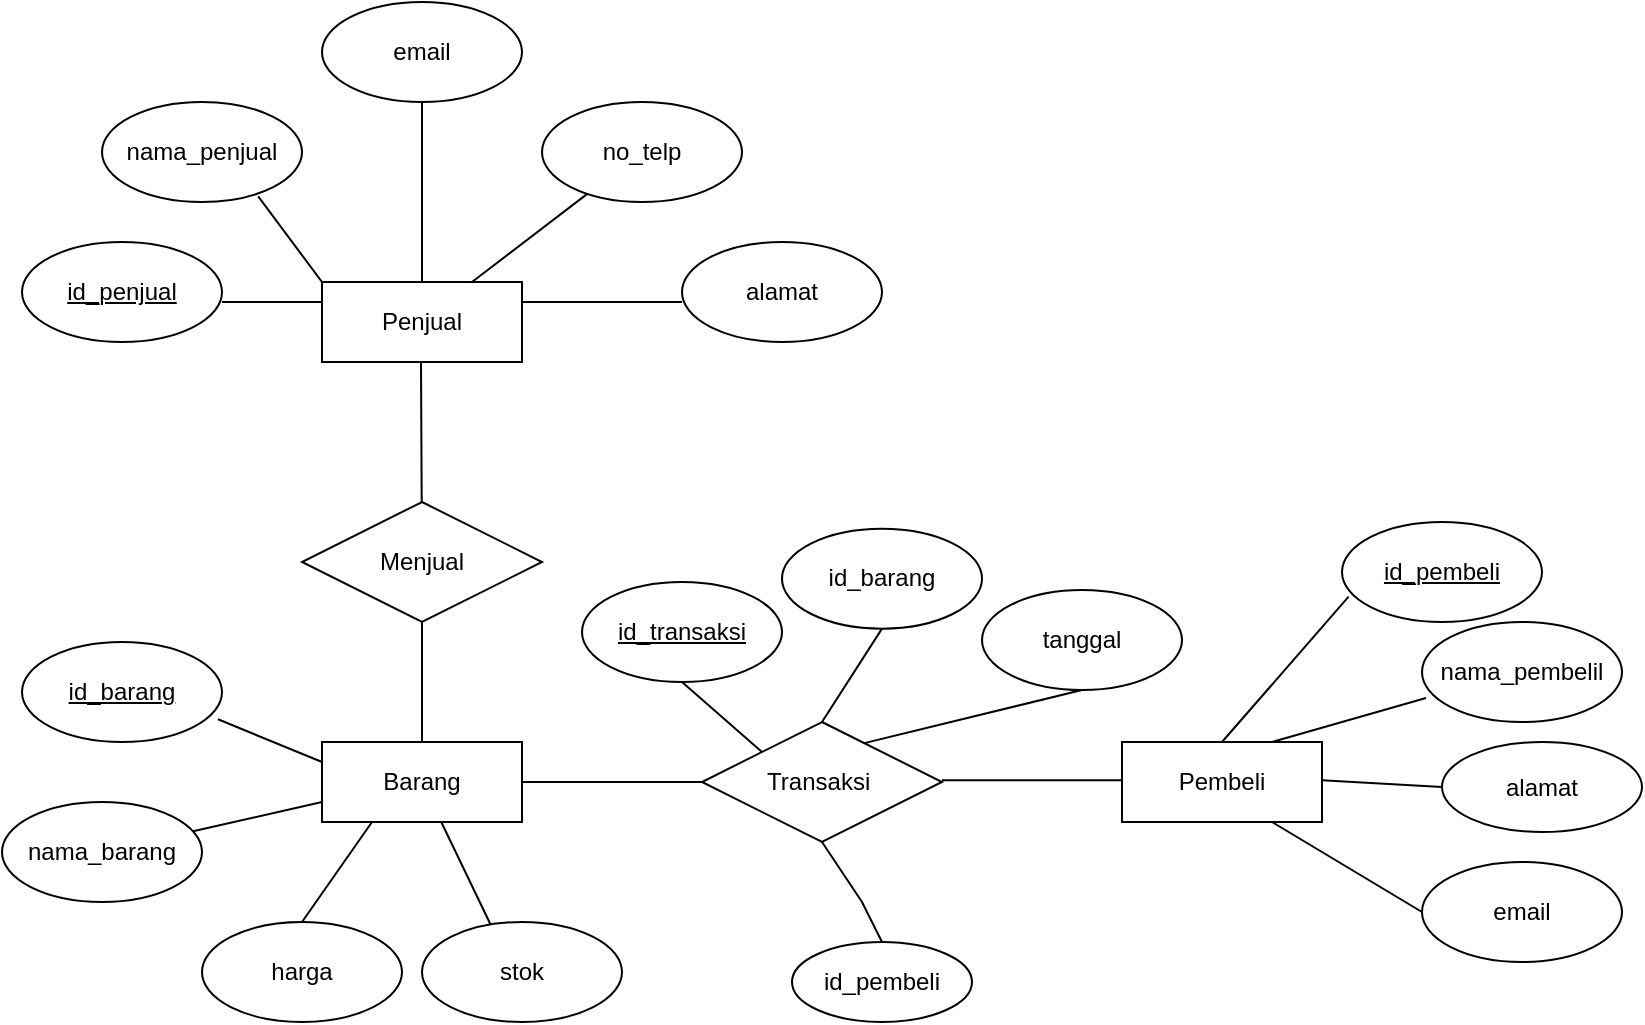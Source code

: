 <mxfile version="20.6.0" type="github">
  <diagram id="C4MIaizf-qjDwHlQ6Ev2" name="Halaman-1">
    <mxGraphModel dx="1684" dy="550" grid="1" gridSize="10" guides="1" tooltips="1" connect="1" arrows="1" fold="1" page="1" pageScale="1" pageWidth="1169" pageHeight="827" math="0" shadow="0">
      <root>
        <mxCell id="0" />
        <mxCell id="1" parent="0" />
        <mxCell id="rWf6ZJCEevyrpwsMUmKh-15" value="Penjual" style="whiteSpace=wrap;html=1;align=center;" vertex="1" parent="1">
          <mxGeometry x="110" y="210" width="100" height="40" as="geometry" />
        </mxCell>
        <mxCell id="rWf6ZJCEevyrpwsMUmKh-16" value="" style="endArrow=none;html=1;rounded=0;entryX=0;entryY=0;entryDx=0;entryDy=0;exitX=0.781;exitY=0.944;exitDx=0;exitDy=0;exitPerimeter=0;" edge="1" parent="1" source="rWf6ZJCEevyrpwsMUmKh-18" target="rWf6ZJCEevyrpwsMUmKh-15">
          <mxGeometry relative="1" as="geometry">
            <mxPoint x="80" y="170" as="sourcePoint" />
            <mxPoint x="120" y="200" as="targetPoint" />
          </mxGeometry>
        </mxCell>
        <mxCell id="rWf6ZJCEevyrpwsMUmKh-17" value="&lt;u&gt;id_penjual&lt;/u&gt;" style="ellipse;whiteSpace=wrap;html=1;align=center;" vertex="1" parent="1">
          <mxGeometry x="-40" y="190" width="100" height="50" as="geometry" />
        </mxCell>
        <mxCell id="rWf6ZJCEevyrpwsMUmKh-18" value="nama_penjual" style="ellipse;whiteSpace=wrap;html=1;align=center;" vertex="1" parent="1">
          <mxGeometry y="120" width="100" height="50" as="geometry" />
        </mxCell>
        <mxCell id="rWf6ZJCEevyrpwsMUmKh-19" value="" style="endArrow=none;html=1;rounded=0;entryX=0;entryY=0.25;entryDx=0;entryDy=0;" edge="1" parent="1" target="rWf6ZJCEevyrpwsMUmKh-15">
          <mxGeometry relative="1" as="geometry">
            <mxPoint x="60" y="220" as="sourcePoint" />
            <mxPoint x="110" y="220" as="targetPoint" />
          </mxGeometry>
        </mxCell>
        <mxCell id="rWf6ZJCEevyrpwsMUmKh-20" value="" style="endArrow=none;html=1;rounded=0;" edge="1" parent="1" source="rWf6ZJCEevyrpwsMUmKh-21">
          <mxGeometry relative="1" as="geometry">
            <mxPoint x="158" y="120" as="sourcePoint" />
            <mxPoint x="160" y="210" as="targetPoint" />
          </mxGeometry>
        </mxCell>
        <mxCell id="rWf6ZJCEevyrpwsMUmKh-21" value="email" style="ellipse;whiteSpace=wrap;html=1;align=center;" vertex="1" parent="1">
          <mxGeometry x="110" y="70" width="100" height="50" as="geometry" />
        </mxCell>
        <mxCell id="rWf6ZJCEevyrpwsMUmKh-25" value="" style="endArrow=none;html=1;rounded=0;entryX=0.75;entryY=0;entryDx=0;entryDy=0;" edge="1" parent="1" source="rWf6ZJCEevyrpwsMUmKh-26" target="rWf6ZJCEevyrpwsMUmKh-15">
          <mxGeometry relative="1" as="geometry">
            <mxPoint x="260" y="160" as="sourcePoint" />
            <mxPoint x="170" y="220" as="targetPoint" />
          </mxGeometry>
        </mxCell>
        <mxCell id="rWf6ZJCEevyrpwsMUmKh-26" value="no_telp" style="ellipse;whiteSpace=wrap;html=1;align=center;" vertex="1" parent="1">
          <mxGeometry x="220" y="120" width="100" height="50" as="geometry" />
        </mxCell>
        <mxCell id="rWf6ZJCEevyrpwsMUmKh-28" value="" style="endArrow=none;html=1;rounded=0;entryX=1;entryY=0.25;entryDx=0;entryDy=0;" edge="1" parent="1" target="rWf6ZJCEevyrpwsMUmKh-15">
          <mxGeometry relative="1" as="geometry">
            <mxPoint x="290" y="220" as="sourcePoint" />
            <mxPoint x="240" y="220" as="targetPoint" />
            <Array as="points" />
          </mxGeometry>
        </mxCell>
        <mxCell id="rWf6ZJCEevyrpwsMUmKh-29" value="alamat" style="ellipse;whiteSpace=wrap;html=1;align=center;" vertex="1" parent="1">
          <mxGeometry x="290" y="190" width="100" height="50" as="geometry" />
        </mxCell>
        <mxCell id="rWf6ZJCEevyrpwsMUmKh-31" value="" style="endArrow=none;html=1;rounded=0;" edge="1" parent="1" target="rWf6ZJCEevyrpwsMUmKh-32">
          <mxGeometry relative="1" as="geometry">
            <mxPoint x="159.5" y="250" as="sourcePoint" />
            <mxPoint x="160" y="320" as="targetPoint" />
          </mxGeometry>
        </mxCell>
        <mxCell id="rWf6ZJCEevyrpwsMUmKh-32" value="Menjual" style="shape=rhombus;perimeter=rhombusPerimeter;whiteSpace=wrap;html=1;align=center;" vertex="1" parent="1">
          <mxGeometry x="100" y="320" width="120" height="60" as="geometry" />
        </mxCell>
        <mxCell id="rWf6ZJCEevyrpwsMUmKh-34" value="Barang" style="whiteSpace=wrap;html=1;align=center;" vertex="1" parent="1">
          <mxGeometry x="110" y="440" width="100" height="40" as="geometry" />
        </mxCell>
        <mxCell id="rWf6ZJCEevyrpwsMUmKh-35" value="" style="endArrow=none;html=1;rounded=0;entryX=0.5;entryY=0;entryDx=0;entryDy=0;" edge="1" parent="1" target="rWf6ZJCEevyrpwsMUmKh-34">
          <mxGeometry relative="1" as="geometry">
            <mxPoint x="160" y="380" as="sourcePoint" />
            <mxPoint x="160" y="430" as="targetPoint" />
          </mxGeometry>
        </mxCell>
        <mxCell id="rWf6ZJCEevyrpwsMUmKh-45" value="" style="endArrow=none;html=1;rounded=0;entryX=0;entryY=0.25;entryDx=0;entryDy=0;exitX=0.98;exitY=0.773;exitDx=0;exitDy=0;exitPerimeter=0;" edge="1" parent="1" source="rWf6ZJCEevyrpwsMUmKh-46" target="rWf6ZJCEevyrpwsMUmKh-34">
          <mxGeometry relative="1" as="geometry">
            <mxPoint x="50" y="420" as="sourcePoint" />
            <mxPoint x="150" y="450" as="targetPoint" />
          </mxGeometry>
        </mxCell>
        <mxCell id="rWf6ZJCEevyrpwsMUmKh-46" value="&lt;u&gt;id_barang&lt;/u&gt;" style="ellipse;whiteSpace=wrap;html=1;align=center;" vertex="1" parent="1">
          <mxGeometry x="-40" y="390" width="100" height="50" as="geometry" />
        </mxCell>
        <mxCell id="rWf6ZJCEevyrpwsMUmKh-47" value="nama_barang" style="ellipse;whiteSpace=wrap;html=1;align=center;" vertex="1" parent="1">
          <mxGeometry x="-50" y="470" width="100" height="50" as="geometry" />
        </mxCell>
        <mxCell id="rWf6ZJCEevyrpwsMUmKh-48" value="" style="endArrow=none;html=1;rounded=0;entryX=0;entryY=0.75;entryDx=0;entryDy=0;" edge="1" parent="1" source="rWf6ZJCEevyrpwsMUmKh-47" target="rWf6ZJCEevyrpwsMUmKh-34">
          <mxGeometry relative="1" as="geometry">
            <mxPoint x="68.0" y="438.65" as="sourcePoint" />
            <mxPoint x="120" y="460" as="targetPoint" />
          </mxGeometry>
        </mxCell>
        <mxCell id="rWf6ZJCEevyrpwsMUmKh-51" value="harga" style="ellipse;whiteSpace=wrap;html=1;align=center;" vertex="1" parent="1">
          <mxGeometry x="50" y="530" width="100" height="50" as="geometry" />
        </mxCell>
        <mxCell id="rWf6ZJCEevyrpwsMUmKh-52" value="" style="endArrow=none;html=1;rounded=0;entryX=0.25;entryY=1;entryDx=0;entryDy=0;exitX=0.5;exitY=0;exitDx=0;exitDy=0;" edge="1" parent="1" source="rWf6ZJCEevyrpwsMUmKh-51" target="rWf6ZJCEevyrpwsMUmKh-34">
          <mxGeometry relative="1" as="geometry">
            <mxPoint x="55.518" y="494.655" as="sourcePoint" />
            <mxPoint x="120" y="480" as="targetPoint" />
          </mxGeometry>
        </mxCell>
        <mxCell id="rWf6ZJCEevyrpwsMUmKh-53" value="" style="endArrow=none;html=1;rounded=0;exitX=0.353;exitY=0.067;exitDx=0;exitDy=0;exitPerimeter=0;" edge="1" parent="1" source="rWf6ZJCEevyrpwsMUmKh-54" target="rWf6ZJCEevyrpwsMUmKh-34">
          <mxGeometry relative="1" as="geometry">
            <mxPoint x="190" y="530" as="sourcePoint" />
            <mxPoint x="145" y="490" as="targetPoint" />
            <Array as="points" />
          </mxGeometry>
        </mxCell>
        <mxCell id="rWf6ZJCEevyrpwsMUmKh-54" value="stok" style="ellipse;whiteSpace=wrap;html=1;align=center;" vertex="1" parent="1">
          <mxGeometry x="160" y="530" width="100" height="50" as="geometry" />
        </mxCell>
        <mxCell id="rWf6ZJCEevyrpwsMUmKh-55" value="" style="endArrow=none;html=1;rounded=0;entryX=1;entryY=0.5;entryDx=0;entryDy=0;" edge="1" parent="1" target="rWf6ZJCEevyrpwsMUmKh-34">
          <mxGeometry relative="1" as="geometry">
            <mxPoint x="300" y="460" as="sourcePoint" />
            <mxPoint x="179.625" y="490" as="targetPoint" />
            <Array as="points" />
          </mxGeometry>
        </mxCell>
        <mxCell id="rWf6ZJCEevyrpwsMUmKh-56" value="Transaksi&amp;nbsp;" style="shape=rhombus;perimeter=rhombusPerimeter;whiteSpace=wrap;html=1;align=center;" vertex="1" parent="1">
          <mxGeometry x="300" y="430" width="120" height="60" as="geometry" />
        </mxCell>
        <mxCell id="rWf6ZJCEevyrpwsMUmKh-57" value="" style="endArrow=none;html=1;rounded=0;exitX=0;exitY=0;exitDx=0;exitDy=0;entryX=0.5;entryY=1;entryDx=0;entryDy=0;" edge="1" parent="1" source="rWf6ZJCEevyrpwsMUmKh-56" target="rWf6ZJCEevyrpwsMUmKh-58">
          <mxGeometry relative="1" as="geometry">
            <mxPoint x="340" y="430" as="sourcePoint" />
            <mxPoint x="310" y="400" as="targetPoint" />
            <Array as="points" />
          </mxGeometry>
        </mxCell>
        <mxCell id="rWf6ZJCEevyrpwsMUmKh-58" value="&lt;u&gt;id_transaksi&lt;/u&gt;" style="ellipse;whiteSpace=wrap;html=1;align=center;" vertex="1" parent="1">
          <mxGeometry x="240" y="360" width="100" height="50" as="geometry" />
        </mxCell>
        <mxCell id="rWf6ZJCEevyrpwsMUmKh-59" value="" style="endArrow=none;html=1;rounded=0;exitX=0.672;exitY=0.178;exitDx=0;exitDy=0;exitPerimeter=0;entryX=0.5;entryY=1;entryDx=0;entryDy=0;" edge="1" parent="1" source="rWf6ZJCEevyrpwsMUmKh-56" target="rWf6ZJCEevyrpwsMUmKh-60">
          <mxGeometry relative="1" as="geometry">
            <mxPoint x="355.96" y="449.36" as="sourcePoint" />
            <mxPoint x="430" y="410" as="targetPoint" />
            <Array as="points" />
          </mxGeometry>
        </mxCell>
        <mxCell id="rWf6ZJCEevyrpwsMUmKh-60" value="tanggal" style="ellipse;whiteSpace=wrap;html=1;align=center;" vertex="1" parent="1">
          <mxGeometry x="440" y="364" width="100" height="50" as="geometry" />
        </mxCell>
        <mxCell id="rWf6ZJCEevyrpwsMUmKh-61" value="" style="endArrow=none;html=1;rounded=0;entryX=1;entryY=0.5;entryDx=0;entryDy=0;" edge="1" parent="1">
          <mxGeometry relative="1" as="geometry">
            <mxPoint x="510" y="459.17" as="sourcePoint" />
            <mxPoint x="420" y="459.17" as="targetPoint" />
            <Array as="points" />
          </mxGeometry>
        </mxCell>
        <mxCell id="rWf6ZJCEevyrpwsMUmKh-62" value="Pembeli" style="whiteSpace=wrap;html=1;align=center;" vertex="1" parent="1">
          <mxGeometry x="510" y="440" width="100" height="40" as="geometry" />
        </mxCell>
        <mxCell id="rWf6ZJCEevyrpwsMUmKh-63" value="" style="endArrow=none;html=1;rounded=0;entryX=1;entryY=0.5;entryDx=0;entryDy=0;exitX=0;exitY=0.5;exitDx=0;exitDy=0;" edge="1" parent="1" source="rWf6ZJCEevyrpwsMUmKh-64">
          <mxGeometry relative="1" as="geometry">
            <mxPoint x="680" y="459" as="sourcePoint" />
            <mxPoint x="610" y="459.17" as="targetPoint" />
            <Array as="points" />
          </mxGeometry>
        </mxCell>
        <mxCell id="rWf6ZJCEevyrpwsMUmKh-64" value="alamat" style="ellipse;whiteSpace=wrap;html=1;align=center;" vertex="1" parent="1">
          <mxGeometry x="670" y="440" width="100" height="45" as="geometry" />
        </mxCell>
        <mxCell id="rWf6ZJCEevyrpwsMUmKh-65" value="" style="endArrow=none;html=1;rounded=0;entryX=0.75;entryY=0;entryDx=0;entryDy=0;exitX=0.02;exitY=0.76;exitDx=0;exitDy=0;exitPerimeter=0;" edge="1" parent="1" source="rWf6ZJCEevyrpwsMUmKh-67" target="rWf6ZJCEevyrpwsMUmKh-62">
          <mxGeometry relative="1" as="geometry">
            <mxPoint x="660" y="410" as="sourcePoint" />
            <mxPoint x="620" y="469.17" as="targetPoint" />
            <Array as="points" />
          </mxGeometry>
        </mxCell>
        <mxCell id="rWf6ZJCEevyrpwsMUmKh-67" value="nama_pembelil" style="ellipse;whiteSpace=wrap;html=1;align=center;" vertex="1" parent="1">
          <mxGeometry x="660" y="380" width="100" height="50" as="geometry" />
        </mxCell>
        <mxCell id="rWf6ZJCEevyrpwsMUmKh-68" value="" style="endArrow=none;html=1;rounded=0;entryX=0.5;entryY=0;entryDx=0;entryDy=0;exitX=0.033;exitY=0.747;exitDx=0;exitDy=0;exitPerimeter=0;" edge="1" parent="1" source="rWf6ZJCEevyrpwsMUmKh-69" target="rWf6ZJCEevyrpwsMUmKh-62">
          <mxGeometry relative="1" as="geometry">
            <mxPoint x="620" y="380" as="sourcePoint" />
            <mxPoint x="595" y="450" as="targetPoint" />
            <Array as="points" />
          </mxGeometry>
        </mxCell>
        <mxCell id="rWf6ZJCEevyrpwsMUmKh-69" value="&lt;u&gt;id_pembeli&lt;/u&gt;" style="ellipse;whiteSpace=wrap;html=1;align=center;" vertex="1" parent="1">
          <mxGeometry x="620" y="330" width="100" height="50" as="geometry" />
        </mxCell>
        <mxCell id="rWf6ZJCEevyrpwsMUmKh-71" value="" style="endArrow=none;html=1;rounded=0;entryX=0.75;entryY=1;entryDx=0;entryDy=0;exitX=0;exitY=0.5;exitDx=0;exitDy=0;" edge="1" parent="1" source="rWf6ZJCEevyrpwsMUmKh-72" target="rWf6ZJCEevyrpwsMUmKh-62">
          <mxGeometry relative="1" as="geometry">
            <mxPoint x="680" y="530" as="sourcePoint" />
            <mxPoint x="620" y="469.17" as="targetPoint" />
            <Array as="points" />
          </mxGeometry>
        </mxCell>
        <mxCell id="rWf6ZJCEevyrpwsMUmKh-72" value="email" style="ellipse;whiteSpace=wrap;html=1;align=center;" vertex="1" parent="1">
          <mxGeometry x="660" y="500" width="100" height="50" as="geometry" />
        </mxCell>
        <mxCell id="rWf6ZJCEevyrpwsMUmKh-73" value="" style="endArrow=none;html=1;rounded=0;exitX=0.5;exitY=0;exitDx=0;exitDy=0;entryX=0.5;entryY=1;entryDx=0;entryDy=0;" edge="1" parent="1" target="rWf6ZJCEevyrpwsMUmKh-74" source="rWf6ZJCEevyrpwsMUmKh-56">
          <mxGeometry relative="1" as="geometry">
            <mxPoint x="280.64" y="410.0" as="sourcePoint" />
            <mxPoint x="330" y="379.32" as="targetPoint" />
            <Array as="points" />
          </mxGeometry>
        </mxCell>
        <mxCell id="rWf6ZJCEevyrpwsMUmKh-74" value="id_barang" style="ellipse;whiteSpace=wrap;html=1;align=center;" vertex="1" parent="1">
          <mxGeometry x="340" y="333.32" width="100" height="50" as="geometry" />
        </mxCell>
        <mxCell id="rWf6ZJCEevyrpwsMUmKh-76" value="id_pembeli" style="ellipse;whiteSpace=wrap;html=1;align=center;" vertex="1" parent="1">
          <mxGeometry x="345" y="540" width="90" height="40" as="geometry" />
        </mxCell>
        <mxCell id="rWf6ZJCEevyrpwsMUmKh-78" value="" style="endArrow=none;html=1;rounded=0;exitX=0.5;exitY=1;exitDx=0;exitDy=0;entryX=0.5;entryY=0;entryDx=0;entryDy=0;" edge="1" parent="1" source="rWf6ZJCEevyrpwsMUmKh-56" target="rWf6ZJCEevyrpwsMUmKh-76">
          <mxGeometry relative="1" as="geometry">
            <mxPoint x="390.64" y="450.68" as="sourcePoint" />
            <mxPoint x="500" y="424" as="targetPoint" />
            <Array as="points">
              <mxPoint x="380" y="520" />
            </Array>
          </mxGeometry>
        </mxCell>
      </root>
    </mxGraphModel>
  </diagram>
</mxfile>
